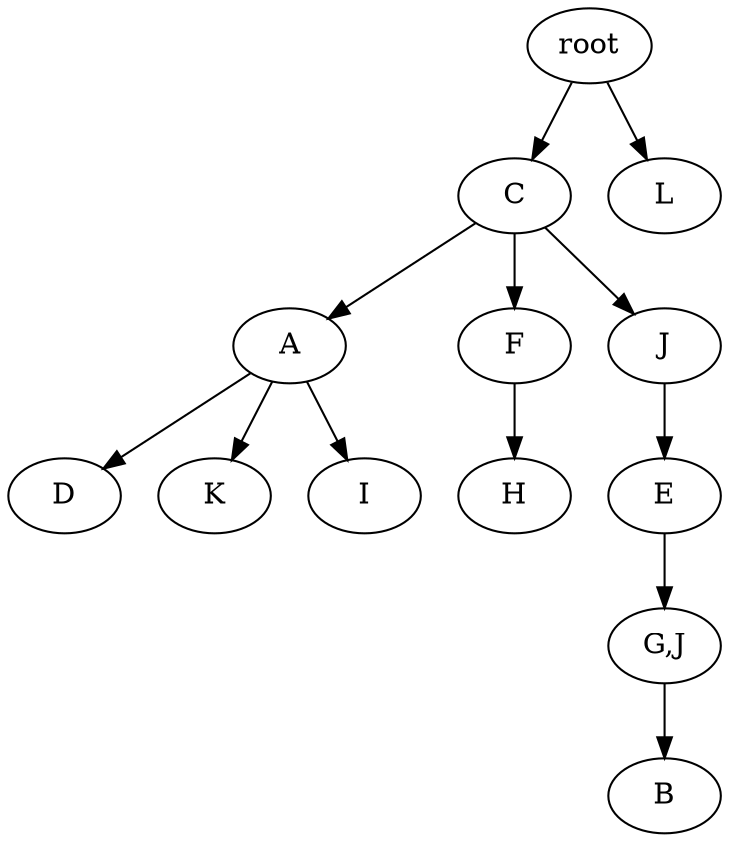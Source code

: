 strict digraph G {
	graph [name=G];
	0	 [label=root];
	2	 [label=C];
	0 -> 2;
	1	 [label=L];
	0 -> 1;
	4	 [label=A];
	9	 [label=D];
	4 -> 9;
	7	 [label=K];
	4 -> 7;
	8	 [label=I];
	4 -> 8;
	12	 [label=B];
	2 -> 4;
	3	 [label=F];
	2 -> 3;
	5	 [label=J];
	2 -> 5;
	10	 [label=E];
	11	 [label="G,J"];
	10 -> 11;
	6	 [label=H];
	3 -> 6;
	5 -> 10;
	11 -> 12;
}

